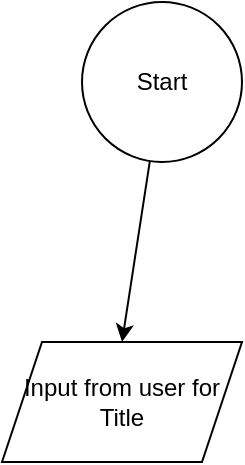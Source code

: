 <mxfile>
    <diagram id="OXKnsW28w65IdeD6DfO_" name="Page-1">
        <mxGraphModel dx="545" dy="1519" grid="1" gridSize="10" guides="1" tooltips="1" connect="1" arrows="1" fold="1" page="1" pageScale="1" pageWidth="850" pageHeight="1100" math="0" shadow="0">
            <root>
                <mxCell id="0"/>
                <mxCell id="1" parent="0"/>
                <mxCell id="6" style="edgeStyle=none;html=1;entryX=0.5;entryY=0;entryDx=0;entryDy=0;" parent="1" source="2" target="5" edge="1">
                    <mxGeometry relative="1" as="geometry"/>
                </mxCell>
                <mxCell id="2" value="Start" style="ellipse;whiteSpace=wrap;html=1;aspect=fixed;" parent="1" vertex="1">
                    <mxGeometry x="200" y="-50" width="80" height="80" as="geometry"/>
                </mxCell>
                <mxCell id="5" value="Input from user for Title" style="shape=parallelogram;perimeter=parallelogramPerimeter;whiteSpace=wrap;html=1;fixedSize=1;" parent="1" vertex="1">
                    <mxGeometry x="160" y="120" width="120" height="60" as="geometry"/>
                </mxCell>
            </root>
        </mxGraphModel>
    </diagram>
</mxfile>